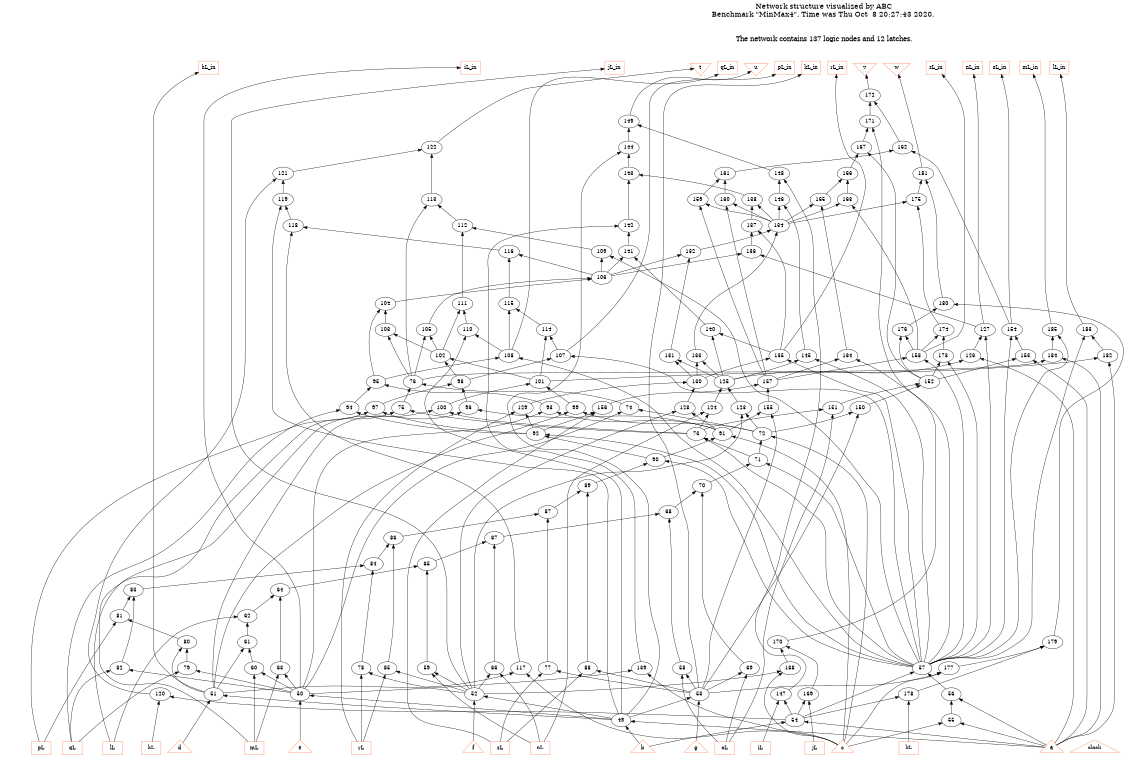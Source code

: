 # Network structure generated by ABC

digraph network {
size = "7.5,10";
center = true;
edge [dir = back];

{
  node [shape = plaintext];
  edge [style = invis];
  LevelTitle1 [label=""];
  LevelTitle2 [label=""];
  Level26 [label = ""];
  Level25 [label = ""];
  Level24 [label = ""];
  Level23 [label = ""];
  Level22 [label = ""];
  Level21 [label = ""];
  Level20 [label = ""];
  Level19 [label = ""];
  Level18 [label = ""];
  Level17 [label = ""];
  Level16 [label = ""];
  Level15 [label = ""];
  Level14 [label = ""];
  Level13 [label = ""];
  Level12 [label = ""];
  Level11 [label = ""];
  Level10 [label = ""];
  Level9 [label = ""];
  Level8 [label = ""];
  Level7 [label = ""];
  Level6 [label = ""];
  Level5 [label = ""];
  Level4 [label = ""];
  Level3 [label = ""];
  Level2 [label = ""];
  Level1 [label = ""];
  Level0 [label = ""];
  LevelTitle1 ->  LevelTitle2 ->  Level26 ->  Level25 ->  Level24 ->  Level23 ->  Level22 ->  Level21 ->  Level20 ->  Level19 ->  Level18 ->  Level17 ->  Level16 ->  Level15 ->  Level14 ->  Level13 ->  Level12 ->  Level11 ->  Level10 ->  Level9 ->  Level8 ->  Level7 ->  Level6 ->  Level5 ->  Level4 ->  Level3 ->  Level2 ->  Level1 ->  Level0;
}

{
  rank = same;
  LevelTitle1;
  title1 [shape=plaintext,
          fontsize=20,
          fontname = "Times-Roman",
          label="Network structure visualized by ABC\nBenchmark \"MinMax4\". Time was Thu Oct  8 20:27:43 2020. "
         ];
}

{
  rank = same;
  LevelTitle2;
  title2 [shape=plaintext,
          fontsize=18,
          fontname = "Times-Roman",
          label="The network contains 137 logic nodes and 12 latches.\n"
         ];
}

{
  rank = same;
  Level26;
  Node9 [label = "t", shape = invtriangle, color = coral, fillcolor = coral];
  Node10 [label = "u", shape = invtriangle, color = coral, fillcolor = coral];
  Node11 [label = "v", shape = invtriangle, color = coral, fillcolor = coral];
  Node12 [label = "w", shape = invtriangle, color = coral, fillcolor = coral];
  Node14 [label = "hL_in", shape = box, color = coral, fillcolor = coral];
  Node17 [label = "iL_in", shape = box, color = coral, fillcolor = coral];
  Node20 [label = "jL_in", shape = box, color = coral, fillcolor = coral];
  Node23 [label = "kL_in", shape = box, color = coral, fillcolor = coral];
  Node26 [label = "lL_in", shape = box, color = coral, fillcolor = coral];
  Node29 [label = "mL_in", shape = box, color = coral, fillcolor = coral];
  Node32 [label = "nL_in", shape = box, color = coral, fillcolor = coral];
  Node35 [label = "oL_in", shape = box, color = coral, fillcolor = coral];
  Node38 [label = "pL_in", shape = box, color = coral, fillcolor = coral];
  Node41 [label = "qL_in", shape = box, color = coral, fillcolor = coral];
  Node44 [label = "rL_in", shape = box, color = coral, fillcolor = coral];
  Node47 [label = "sL_in", shape = box, color = coral, fillcolor = coral];
}

{
  rank = same;
  Level25;
  Node172 [label = "172\n", shape = ellipse];
}

{
  rank = same;
  Level24;
  Node149 [label = "149\n", shape = ellipse];
  Node171 [label = "171\n", shape = ellipse];
}

{
  rank = same;
  Level23;
  Node122 [label = "122\n", shape = ellipse];
  Node144 [label = "144\n", shape = ellipse];
  Node162 [label = "162\n", shape = ellipse];
  Node167 [label = "167\n", shape = ellipse];
}

{
  rank = same;
  Level22;
  Node121 [label = "121\n", shape = ellipse];
  Node143 [label = "143\n", shape = ellipse];
  Node148 [label = "148\n", shape = ellipse];
  Node161 [label = "161\n", shape = ellipse];
  Node166 [label = "166\n", shape = ellipse];
  Node181 [label = "181\n", shape = ellipse];
}

{
  rank = same;
  Level21;
  Node113 [label = "113\n", shape = ellipse];
  Node119 [label = "119\n", shape = ellipse];
  Node138 [label = "138\n", shape = ellipse];
  Node146 [label = "146\n", shape = ellipse];
  Node159 [label = "159\n", shape = ellipse];
  Node160 [label = "160\n", shape = ellipse];
  Node163 [label = "163\n", shape = ellipse];
  Node165 [label = "165\n", shape = ellipse];
  Node175 [label = "175\n", shape = ellipse];
}

{
  rank = same;
  Level20;
  Node112 [label = "112\n", shape = ellipse];
  Node118 [label = "118\n", shape = ellipse];
  Node134 [label = "134\n", shape = ellipse];
  Node137 [label = "137\n", shape = ellipse];
  Node142 [label = "142\n", shape = ellipse];
}

{
  rank = same;
  Level19;
  Node109 [label = "109\n", shape = ellipse];
  Node116 [label = "116\n", shape = ellipse];
  Node132 [label = "132\n", shape = ellipse];
  Node136 [label = "136\n", shape = ellipse];
  Node141 [label = "141\n", shape = ellipse];
}

{
  rank = same;
  Level18;
  Node106 [label = "106\n", shape = ellipse];
}

{
  rank = same;
  Level17;
  Node104 [label = "104\n", shape = ellipse];
  Node111 [label = "111\n", shape = ellipse];
  Node115 [label = "115\n", shape = ellipse];
  Node180 [label = "180\n", shape = ellipse];
}

{
  rank = same;
  Level16;
  Node103 [label = "103\n", shape = ellipse];
  Node105 [label = "105\n", shape = ellipse];
  Node110 [label = "110\n", shape = ellipse];
  Node114 [label = "114\n", shape = ellipse];
  Node127 [label = "127\n", shape = ellipse];
  Node140 [label = "140\n", shape = ellipse];
  Node154 [label = "154\n", shape = ellipse];
  Node174 [label = "174\n", shape = ellipse];
  Node176 [label = "176\n", shape = ellipse];
  Node183 [label = "183\n", shape = ellipse];
  Node185 [label = "185\n", shape = ellipse];
}

{
  rank = same;
  Level15;
  Node102 [label = "102\n", shape = ellipse];
  Node107 [label = "107\n", shape = ellipse];
  Node108 [label = "108\n", shape = ellipse];
  Node126 [label = "126\n", shape = ellipse];
  Node131 [label = "131\n", shape = ellipse];
  Node133 [label = "133\n", shape = ellipse];
  Node135 [label = "135\n", shape = ellipse];
  Node145 [label = "145\n", shape = ellipse];
  Node153 [label = "153\n", shape = ellipse];
  Node158 [label = "158\n", shape = ellipse];
  Node164 [label = "164\n", shape = ellipse];
  Node173 [label = "173\n", shape = ellipse];
  Node182 [label = "182\n", shape = ellipse];
  Node184 [label = "184\n", shape = ellipse];
}

{
  rank = same;
  Level14;
  Node76 [label = "76\n", shape = ellipse];
  Node95 [label = "95\n", shape = ellipse];
  Node98 [label = "98\n", shape = ellipse];
  Node101 [label = "101\n", shape = ellipse];
  Node125 [label = "125\n", shape = ellipse];
  Node130 [label = "130\n", shape = ellipse];
  Node152 [label = "152\n", shape = ellipse];
  Node157 [label = "157\n", shape = ellipse];
}

{
  rank = same;
  Level13;
  Node74 [label = "74\n", shape = ellipse];
  Node75 [label = "75\n", shape = ellipse];
  Node93 [label = "93\n", shape = ellipse];
  Node94 [label = "94\n", shape = ellipse];
  Node96 [label = "96\n", shape = ellipse];
  Node97 [label = "97\n", shape = ellipse];
  Node99 [label = "99\n", shape = ellipse];
  Node100 [label = "100\n", shape = ellipse];
  Node123 [label = "123\n", shape = ellipse];
  Node124 [label = "124\n", shape = ellipse];
  Node128 [label = "128\n", shape = ellipse];
  Node129 [label = "129\n", shape = ellipse];
  Node150 [label = "150\n", shape = ellipse];
  Node151 [label = "151\n", shape = ellipse];
  Node155 [label = "155\n", shape = ellipse];
  Node156 [label = "156\n", shape = ellipse];
}

{
  rank = same;
  Level12;
  Node72 [label = "72\n", shape = ellipse];
  Node73 [label = "73\n", shape = ellipse];
  Node91 [label = "91\n", shape = ellipse];
  Node92 [label = "92\n", shape = ellipse];
}

{
  rank = same;
  Level11;
  Node71 [label = "71\n", shape = ellipse];
  Node90 [label = "90\n", shape = ellipse];
}

{
  rank = same;
  Level10;
  Node70 [label = "70\n", shape = ellipse];
  Node89 [label = "89\n", shape = ellipse];
}

{
  rank = same;
  Level9;
  Node68 [label = "68\n", shape = ellipse];
  Node87 [label = "87\n", shape = ellipse];
}

{
  rank = same;
  Level8;
  Node67 [label = "67\n", shape = ellipse];
  Node86 [label = "86\n", shape = ellipse];
}

{
  rank = same;
  Level7;
  Node65 [label = "65\n", shape = ellipse];
  Node84 [label = "84\n", shape = ellipse];
}

{
  rank = same;
  Level6;
  Node64 [label = "64\n", shape = ellipse];
  Node83 [label = "83\n", shape = ellipse];
}

{
  rank = same;
  Level5;
  Node62 [label = "62\n", shape = ellipse];
  Node81 [label = "81\n", shape = ellipse];
}

{
  rank = same;
  Level4;
  Node61 [label = "61\n", shape = ellipse];
  Node80 [label = "80\n", shape = ellipse];
  Node170 [label = "170\n", shape = ellipse];
  Node179 [label = "179\n", shape = ellipse];
}

{
  rank = same;
  Level3;
  Node57 [label = "57\n", shape = ellipse];
  Node58 [label = "58\n", shape = ellipse];
  Node59 [label = "59\n", shape = ellipse];
  Node60 [label = "60\n", shape = ellipse];
  Node63 [label = "63\n", shape = ellipse];
  Node66 [label = "66\n", shape = ellipse];
  Node69 [label = "69\n", shape = ellipse];
  Node77 [label = "77\n", shape = ellipse];
  Node78 [label = "78\n", shape = ellipse];
  Node79 [label = "79\n", shape = ellipse];
  Node82 [label = "82\n", shape = ellipse];
  Node85 [label = "85\n", shape = ellipse];
  Node88 [label = "88\n", shape = ellipse];
  Node117 [label = "117\n", shape = ellipse];
  Node139 [label = "139\n", shape = ellipse];
  Node168 [label = "168\n", shape = ellipse];
  Node177 [label = "177\n", shape = ellipse];
}

{
  rank = same;
  Level2;
  Node50 [label = "50\n", shape = ellipse];
  Node51 [label = "51\n", shape = ellipse];
  Node52 [label = "52\n", shape = ellipse];
  Node53 [label = "53\n", shape = ellipse];
  Node56 [label = "56\n", shape = ellipse];
  Node120 [label = "120\n", shape = ellipse];
  Node147 [label = "147\n", shape = ellipse];
  Node169 [label = "169\n", shape = ellipse];
  Node178 [label = "178\n", shape = ellipse];
}

{
  rank = same;
  Level1;
  Node49 [label = "49\n", shape = ellipse];
  Node54 [label = "54\n", shape = ellipse];
  Node55 [label = "55\n", shape = ellipse];
}

{
  rank = same;
  Level0;
  Node1 [label = "clock", shape = triangle, color = coral, fillcolor = coral];
  Node2 [label = "a", shape = triangle, color = coral, fillcolor = coral];
  Node3 [label = "b", shape = triangle, color = coral, fillcolor = coral];
  Node4 [label = "c", shape = triangle, color = coral, fillcolor = coral];
  Node5 [label = "d", shape = triangle, color = coral, fillcolor = coral];
  Node6 [label = "e", shape = triangle, color = coral, fillcolor = coral];
  Node7 [label = "f", shape = triangle, color = coral, fillcolor = coral];
  Node8 [label = "g", shape = triangle, color = coral, fillcolor = coral];
  Node15 [label = "hL", shape = box, color = coral, fillcolor = coral];
  Node18 [label = "iL", shape = box, color = coral, fillcolor = coral];
  Node21 [label = "jL", shape = box, color = coral, fillcolor = coral];
  Node24 [label = "kL", shape = box, color = coral, fillcolor = coral];
  Node27 [label = "lL", shape = box, color = coral, fillcolor = coral];
  Node30 [label = "mL", shape = box, color = coral, fillcolor = coral];
  Node33 [label = "nL", shape = box, color = coral, fillcolor = coral];
  Node36 [label = "oL", shape = box, color = coral, fillcolor = coral];
  Node39 [label = "pL", shape = box, color = coral, fillcolor = coral];
  Node42 [label = "qL", shape = box, color = coral, fillcolor = coral];
  Node45 [label = "rL", shape = box, color = coral, fillcolor = coral];
  Node48 [label = "sL", shape = box, color = coral, fillcolor = coral];
}

title1 -> title2 [style = invis];
title2 -> Node9 [style = invis];
title2 -> Node10 [style = invis];
title2 -> Node11 [style = invis];
title2 -> Node12 [style = invis];
title2 -> Node14 [style = invis];
title2 -> Node17 [style = invis];
title2 -> Node20 [style = invis];
title2 -> Node23 [style = invis];
title2 -> Node26 [style = invis];
title2 -> Node29 [style = invis];
title2 -> Node32 [style = invis];
title2 -> Node35 [style = invis];
title2 -> Node38 [style = invis];
title2 -> Node41 [style = invis];
title2 -> Node44 [style = invis];
title2 -> Node47 [style = invis];
Node9 -> Node10 [style = invis];
Node10 -> Node11 [style = invis];
Node11 -> Node12 [style = invis];
Node9 -> Node122 [style = solid];
Node10 -> Node149 [style = solid];
Node11 -> Node172 [style = solid];
Node12 -> Node181 [style = solid];
Node14 -> Node51 [style = solid];
Node17 -> Node50 [style = solid];
Node20 -> Node52 [style = solid];
Node23 -> Node53 [style = solid];
Node26 -> Node183 [style = solid];
Node29 -> Node185 [style = solid];
Node32 -> Node127 [style = solid];
Node35 -> Node154 [style = solid];
Node38 -> Node107 [style = solid];
Node41 -> Node108 [style = solid];
Node44 -> Node135 [style = solid];
Node47 -> Node158 [style = solid];
Node49 -> Node2 [style = solid];
Node49 -> Node3 [style = solid];
Node50 -> Node6 [style = solid];
Node50 -> Node49 [style = solid];
Node51 -> Node5 [style = solid];
Node51 -> Node49 [style = solid];
Node52 -> Node7 [style = solid];
Node52 -> Node49 [style = solid];
Node53 -> Node8 [style = solid];
Node53 -> Node49 [style = solid];
Node54 -> Node2 [style = solid];
Node54 -> Node3 [style = solid];
Node55 -> Node2 [style = solid];
Node55 -> Node4 [style = solid];
Node56 -> Node2 [style = solid];
Node56 -> Node55 [style = solid];
Node57 -> Node54 [style = solid];
Node57 -> Node56 [style = solid];
Node58 -> Node36 [style = solid];
Node58 -> Node53 [style = solid];
Node59 -> Node33 [style = solid];
Node59 -> Node52 [style = solid];
Node60 -> Node30 [style = solid];
Node60 -> Node50 [style = solid];
Node61 -> Node51 [style = solid];
Node61 -> Node60 [style = solid];
Node62 -> Node27 [style = solid];
Node62 -> Node61 [style = solid];
Node63 -> Node30 [style = solid];
Node63 -> Node50 [style = solid];
Node64 -> Node62 [style = solid];
Node64 -> Node63 [style = solid];
Node65 -> Node59 [style = solid];
Node65 -> Node64 [style = solid];
Node66 -> Node33 [style = solid];
Node66 -> Node52 [style = solid];
Node67 -> Node65 [style = solid];
Node67 -> Node66 [style = solid];
Node68 -> Node58 [style = solid];
Node68 -> Node67 [style = solid];
Node69 -> Node36 [style = solid];
Node69 -> Node53 [style = solid];
Node70 -> Node68 [style = solid];
Node70 -> Node69 [style = solid];
Node71 -> Node57 [style = solid];
Node71 -> Node70 [style = solid];
Node72 -> Node4 [style = solid];
Node72 -> Node71 [style = solid];
Node73 -> Node57 [style = solid];
Node73 -> Node71 [style = solid];
Node74 -> Node50 [style = solid];
Node74 -> Node72 [style = solid];
Node75 -> Node30 [style = solid];
Node75 -> Node73 [style = solid];
Node76 -> Node74 [style = solid];
Node76 -> Node75 [style = solid];
Node77 -> Node48 [style = solid];
Node77 -> Node53 [style = solid];
Node78 -> Node45 [style = solid];
Node78 -> Node52 [style = solid];
Node79 -> Node42 [style = solid];
Node79 -> Node50 [style = solid];
Node80 -> Node51 [style = solid];
Node80 -> Node79 [style = solid];
Node81 -> Node39 [style = solid];
Node81 -> Node80 [style = solid];
Node82 -> Node42 [style = solid];
Node82 -> Node50 [style = solid];
Node83 -> Node81 [style = solid];
Node83 -> Node82 [style = solid];
Node84 -> Node78 [style = solid];
Node84 -> Node83 [style = solid];
Node85 -> Node45 [style = solid];
Node85 -> Node52 [style = solid];
Node86 -> Node84 [style = solid];
Node86 -> Node85 [style = solid];
Node87 -> Node77 [style = solid];
Node87 -> Node86 [style = solid];
Node88 -> Node48 [style = solid];
Node88 -> Node53 [style = solid];
Node89 -> Node87 [style = solid];
Node89 -> Node88 [style = solid];
Node90 -> Node57 [style = solid];
Node90 -> Node89 [style = solid];
Node91 -> Node4 [style = solid];
Node91 -> Node90 [style = solid];
Node92 -> Node57 [style = solid];
Node92 -> Node90 [style = solid];
Node93 -> Node50 [style = solid];
Node93 -> Node91 [style = solid];
Node94 -> Node42 [style = solid];
Node94 -> Node92 [style = solid];
Node95 -> Node93 [style = solid];
Node95 -> Node94 [style = solid];
Node96 -> Node51 [style = solid];
Node96 -> Node91 [style = solid];
Node97 -> Node39 [style = solid];
Node97 -> Node92 [style = solid];
Node98 -> Node96 [style = solid];
Node98 -> Node97 [style = solid];
Node99 -> Node51 [style = solid];
Node99 -> Node72 [style = solid];
Node100 -> Node27 [style = solid];
Node100 -> Node73 [style = solid];
Node101 -> Node99 [style = solid];
Node101 -> Node100 [style = solid];
Node102 -> Node98 [style = solid];
Node102 -> Node101 [style = solid];
Node103 -> Node76 [style = solid];
Node103 -> Node102 [style = solid];
Node104 -> Node95 [style = solid];
Node104 -> Node103 [style = solid];
Node105 -> Node76 [style = solid];
Node105 -> Node102 [style = solid];
Node106 -> Node104 [style = solid];
Node106 -> Node105 [style = solid];
Node107 -> Node57 [style = solid];
Node107 -> Node98 [style = solid];
Node108 -> Node57 [style = solid];
Node108 -> Node95 [style = solid];
Node109 -> Node57 [style = solid];
Node109 -> Node106 [style = solid];
Node110 -> Node49 [style = solid];
Node110 -> Node108 [style = solid];
Node111 -> Node102 [style = solid];
Node111 -> Node110 [style = solid];
Node112 -> Node109 [style = solid];
Node112 -> Node111 [style = solid];
Node113 -> Node76 [style = solid];
Node113 -> Node112 [style = solid];
Node114 -> Node101 [style = solid];
Node114 -> Node107 [style = solid];
Node115 -> Node108 [style = solid];
Node115 -> Node114 [style = solid];
Node116 -> Node106 [style = solid];
Node116 -> Node115 [style = solid];
Node117 -> Node4 [style = solid];
Node117 -> Node51 [style = solid];
Node118 -> Node116 [style = solid];
Node118 -> Node117 [style = solid];
Node119 -> Node49 [style = solid];
Node119 -> Node118 [style = solid];
Node120 -> Node15 [style = solid];
Node120 -> Node54 [style = solid];
Node121 -> Node119 [style = solid];
Node121 -> Node120 [style = solid];
Node122 -> Node113 [style = solid];
Node122 -> Node121 [style = solid];
Node123 -> Node52 [style = solid];
Node123 -> Node72 [style = solid];
Node124 -> Node33 [style = solid];
Node124 -> Node73 [style = solid];
Node125 -> Node123 [style = solid];
Node125 -> Node124 [style = solid];
Node126 -> Node2 [style = solid];
Node126 -> Node125 [style = solid];
Node127 -> Node57 [style = solid];
Node127 -> Node126 [style = solid];
Node128 -> Node52 [style = solid];
Node128 -> Node91 [style = solid];
Node129 -> Node45 [style = solid];
Node129 -> Node92 [style = solid];
Node130 -> Node128 [style = solid];
Node130 -> Node129 [style = solid];
Node131 -> Node125 [style = solid];
Node131 -> Node130 [style = solid];
Node132 -> Node106 [style = solid];
Node132 -> Node131 [style = solid];
Node133 -> Node125 [style = solid];
Node133 -> Node130 [style = solid];
Node134 -> Node132 [style = solid];
Node134 -> Node133 [style = solid];
Node135 -> Node57 [style = solid];
Node135 -> Node130 [style = solid];
Node136 -> Node106 [style = solid];
Node136 -> Node127 [style = solid];
Node137 -> Node135 [style = solid];
Node137 -> Node136 [style = solid];
Node138 -> Node134 [style = solid];
Node138 -> Node137 [style = solid];
Node139 -> Node4 [style = solid];
Node139 -> Node50 [style = solid];
Node140 -> Node125 [style = solid];
Node140 -> Node135 [style = solid];
Node141 -> Node106 [style = solid];
Node141 -> Node140 [style = solid];
Node142 -> Node139 [style = solid];
Node142 -> Node141 [style = solid];
Node143 -> Node138 [style = solid];
Node143 -> Node142 [style = solid];
Node144 -> Node49 [style = solid];
Node144 -> Node143 [style = solid];
Node145 -> Node57 [style = solid];
Node145 -> Node125 [style = solid];
Node146 -> Node134 [style = solid];
Node146 -> Node145 [style = solid];
Node147 -> Node18 [style = solid];
Node147 -> Node54 [style = solid];
Node148 -> Node146 [style = solid];
Node148 -> Node147 [style = solid];
Node149 -> Node144 [style = solid];
Node149 -> Node148 [style = solid];
Node150 -> Node53 [style = solid];
Node150 -> Node72 [style = solid];
Node151 -> Node36 [style = solid];
Node151 -> Node73 [style = solid];
Node152 -> Node150 [style = solid];
Node152 -> Node151 [style = solid];
Node153 -> Node2 [style = solid];
Node153 -> Node152 [style = solid];
Node154 -> Node57 [style = solid];
Node154 -> Node153 [style = solid];
Node155 -> Node53 [style = solid];
Node155 -> Node91 [style = solid];
Node156 -> Node48 [style = solid];
Node156 -> Node92 [style = solid];
Node157 -> Node155 [style = solid];
Node157 -> Node156 [style = solid];
Node158 -> Node57 [style = solid];
Node158 -> Node157 [style = solid];
Node159 -> Node134 [style = solid];
Node159 -> Node157 [style = solid];
Node160 -> Node134 [style = solid];
Node160 -> Node157 [style = solid];
Node161 -> Node159 [style = solid];
Node161 -> Node160 [style = solid];
Node162 -> Node154 [style = solid];
Node162 -> Node161 [style = solid];
Node163 -> Node134 [style = solid];
Node163 -> Node158 [style = solid];
Node164 -> Node57 [style = solid];
Node164 -> Node157 [style = solid];
Node165 -> Node134 [style = solid];
Node165 -> Node164 [style = solid];
Node166 -> Node163 [style = solid];
Node166 -> Node165 [style = solid];
Node167 -> Node152 [style = solid];
Node167 -> Node166 [style = solid];
Node168 -> Node4 [style = solid];
Node168 -> Node52 [style = solid];
Node169 -> Node21 [style = solid];
Node169 -> Node54 [style = solid];
Node170 -> Node168 [style = solid];
Node170 -> Node169 [style = solid];
Node171 -> Node167 [style = solid];
Node171 -> Node170 [style = solid];
Node172 -> Node162 [style = solid];
Node172 -> Node171 [style = solid];
Node173 -> Node57 [style = solid];
Node173 -> Node152 [style = solid];
Node174 -> Node158 [style = solid];
Node174 -> Node173 [style = solid];
Node175 -> Node134 [style = solid];
Node175 -> Node174 [style = solid];
Node176 -> Node152 [style = solid];
Node176 -> Node158 [style = solid];
Node177 -> Node4 [style = solid];
Node177 -> Node53 [style = solid];
Node178 -> Node24 [style = solid];
Node178 -> Node54 [style = solid];
Node179 -> Node177 [style = solid];
Node179 -> Node178 [style = solid];
Node180 -> Node176 [style = solid];
Node180 -> Node179 [style = solid];
Node181 -> Node175 [style = solid];
Node181 -> Node180 [style = solid];
Node182 -> Node2 [style = solid];
Node182 -> Node101 [style = solid];
Node183 -> Node57 [style = solid];
Node183 -> Node182 [style = solid];
Node184 -> Node2 [style = solid];
Node184 -> Node76 [style = solid];
Node185 -> Node57 [style = solid];
Node185 -> Node184 [style = solid];
}


